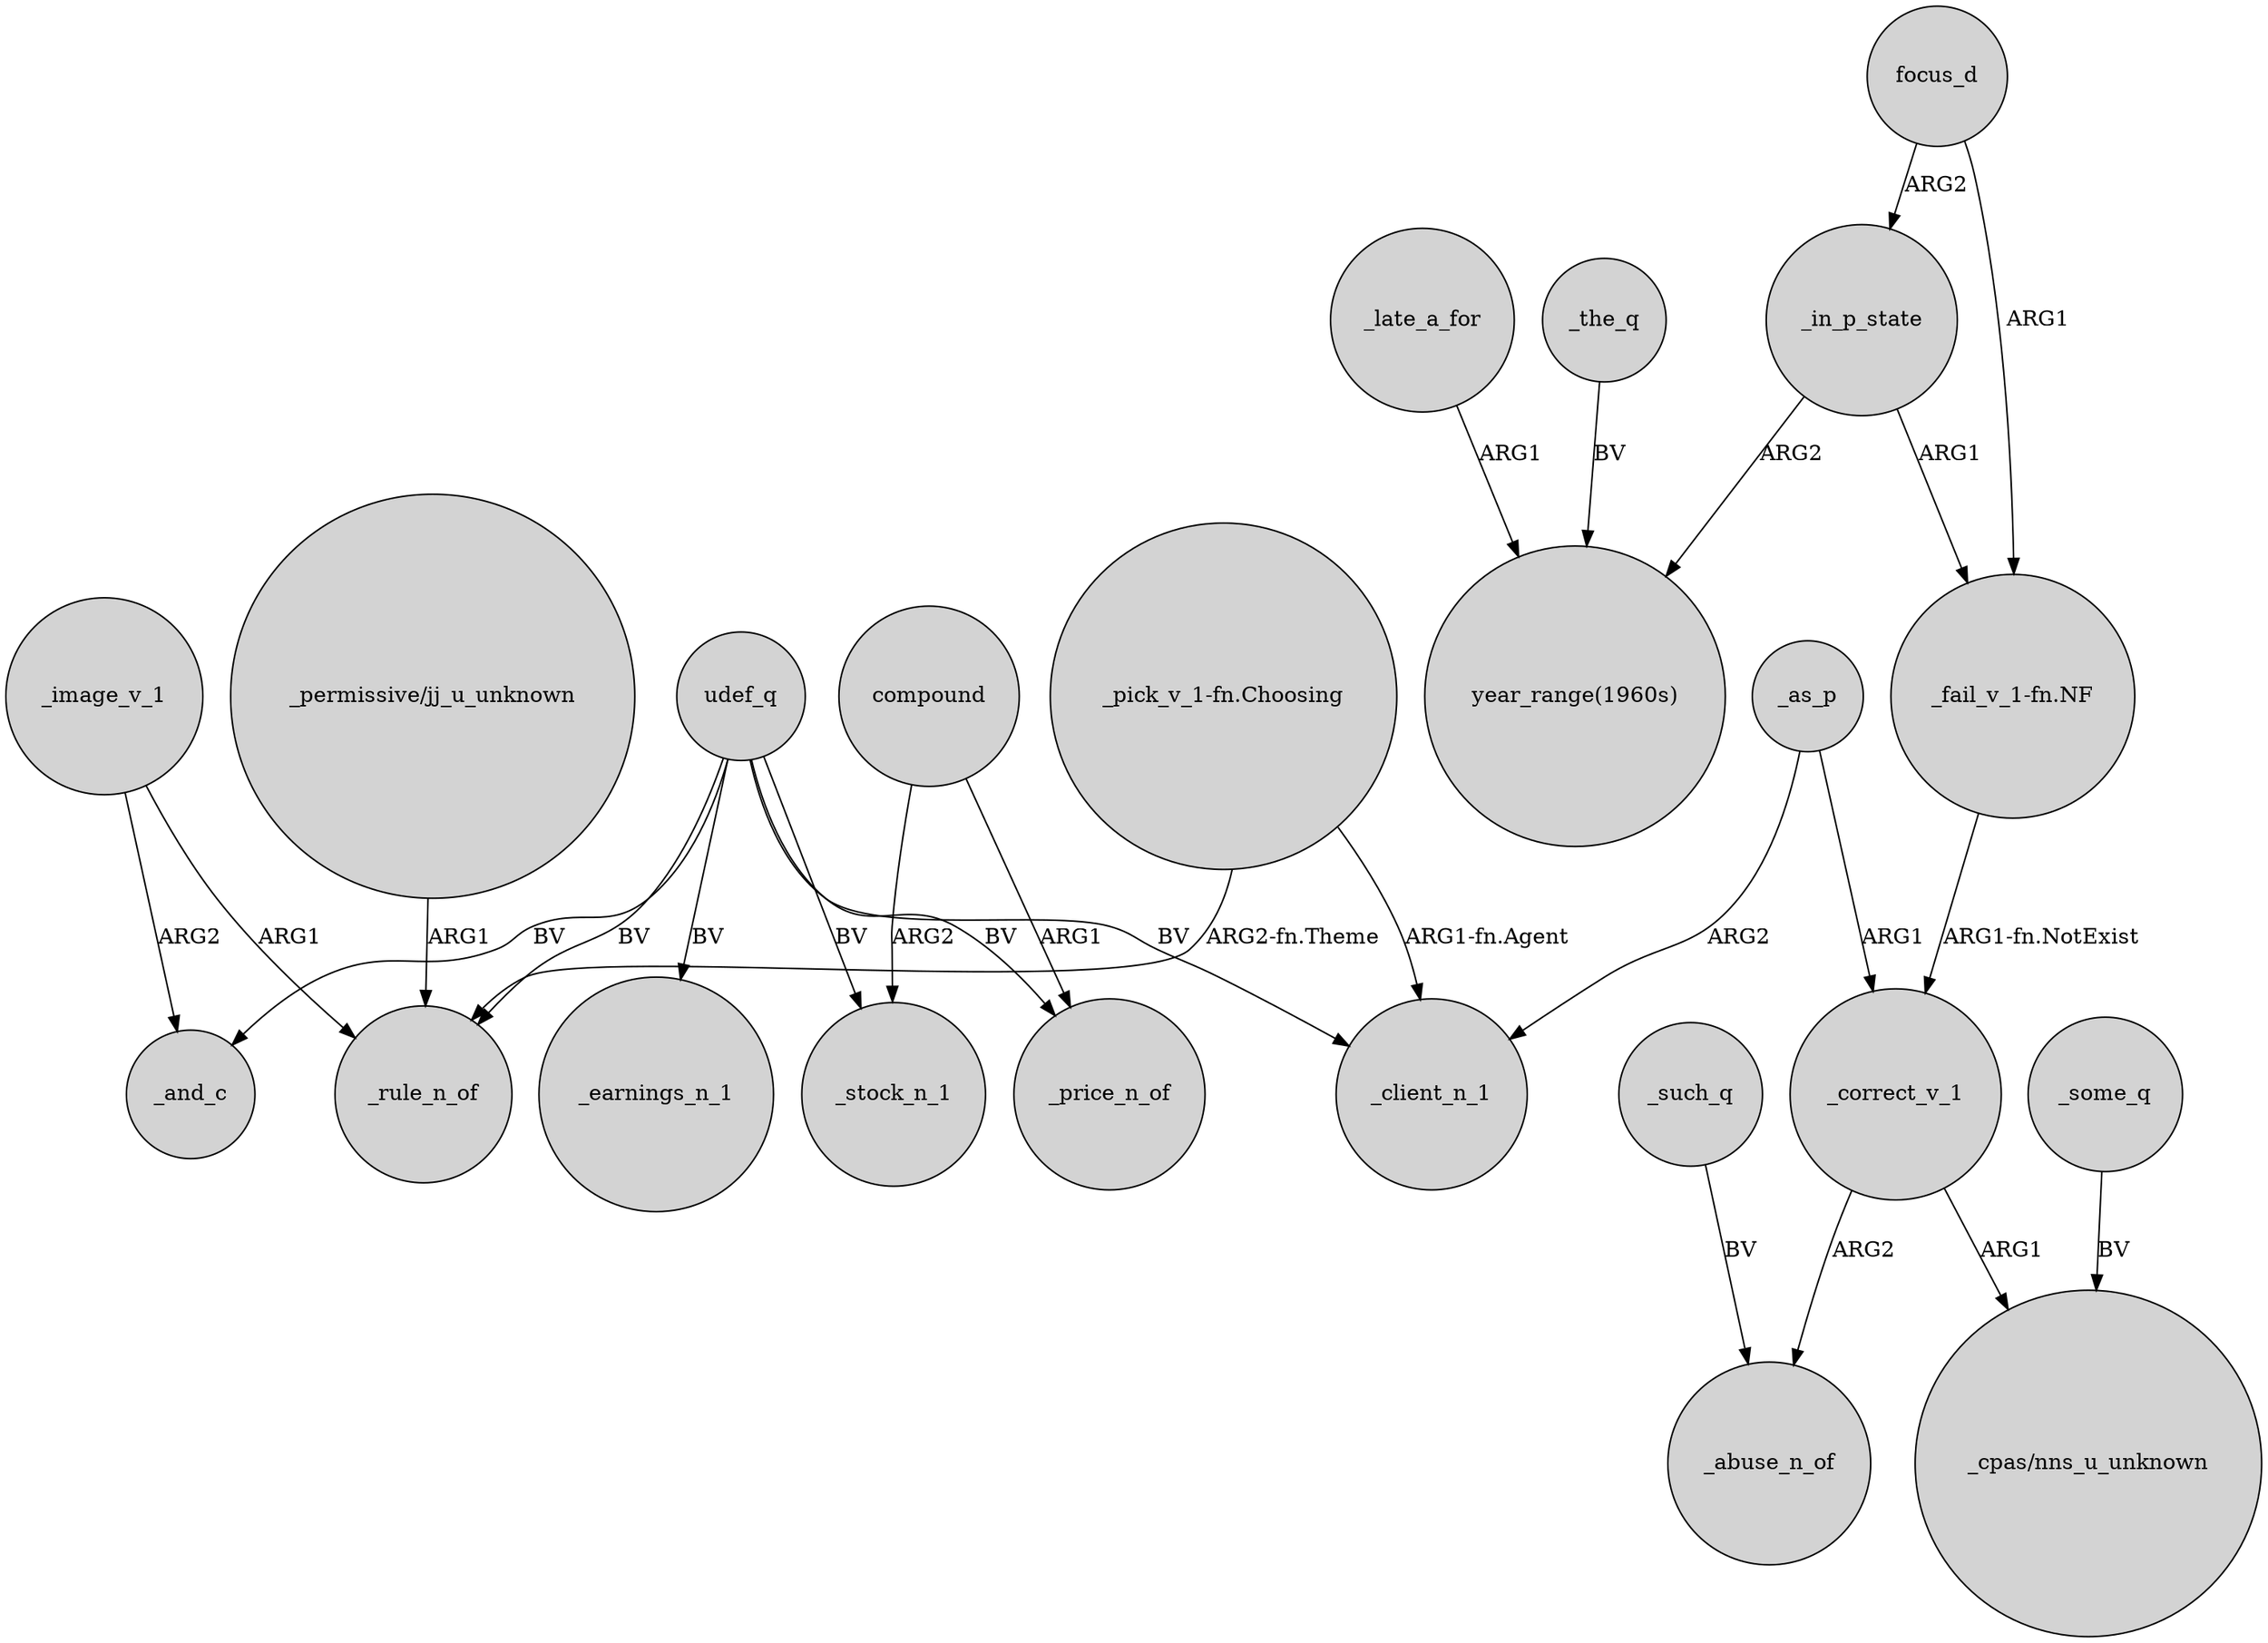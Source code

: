 digraph {
	node [shape=circle style=filled]
	udef_q -> _rule_n_of [label=BV]
	_image_v_1 -> _rule_n_of [label=ARG1]
	udef_q -> _price_n_of [label=BV]
	"_pick_v_1-fn.Choosing" -> _rule_n_of [label="ARG2-fn.Theme"]
	_correct_v_1 -> _abuse_n_of [label=ARG2]
	focus_d -> _in_p_state [label=ARG2]
	udef_q -> _earnings_n_1 [label=BV]
	_image_v_1 -> _and_c [label=ARG2]
	_late_a_for -> "year_range(1960s)" [label=ARG1]
	compound -> _stock_n_1 [label=ARG2]
	_in_p_state -> "year_range(1960s)" [label=ARG2]
	udef_q -> _stock_n_1 [label=BV]
	"_fail_v_1-fn.NF" -> _correct_v_1 [label="ARG1-fn.NotExist"]
	_in_p_state -> "_fail_v_1-fn.NF" [label=ARG1]
	focus_d -> "_fail_v_1-fn.NF" [label=ARG1]
	udef_q -> _client_n_1 [label=BV]
	"_pick_v_1-fn.Choosing" -> _client_n_1 [label="ARG1-fn.Agent"]
	_such_q -> _abuse_n_of [label=BV]
	"_permissive/jj_u_unknown" -> _rule_n_of [label=ARG1]
	_as_p -> _correct_v_1 [label=ARG1]
	_correct_v_1 -> "_cpas/nns_u_unknown" [label=ARG1]
	compound -> _price_n_of [label=ARG1]
	_as_p -> _client_n_1 [label=ARG2]
	udef_q -> _and_c [label=BV]
	_some_q -> "_cpas/nns_u_unknown" [label=BV]
	_the_q -> "year_range(1960s)" [label=BV]
}
